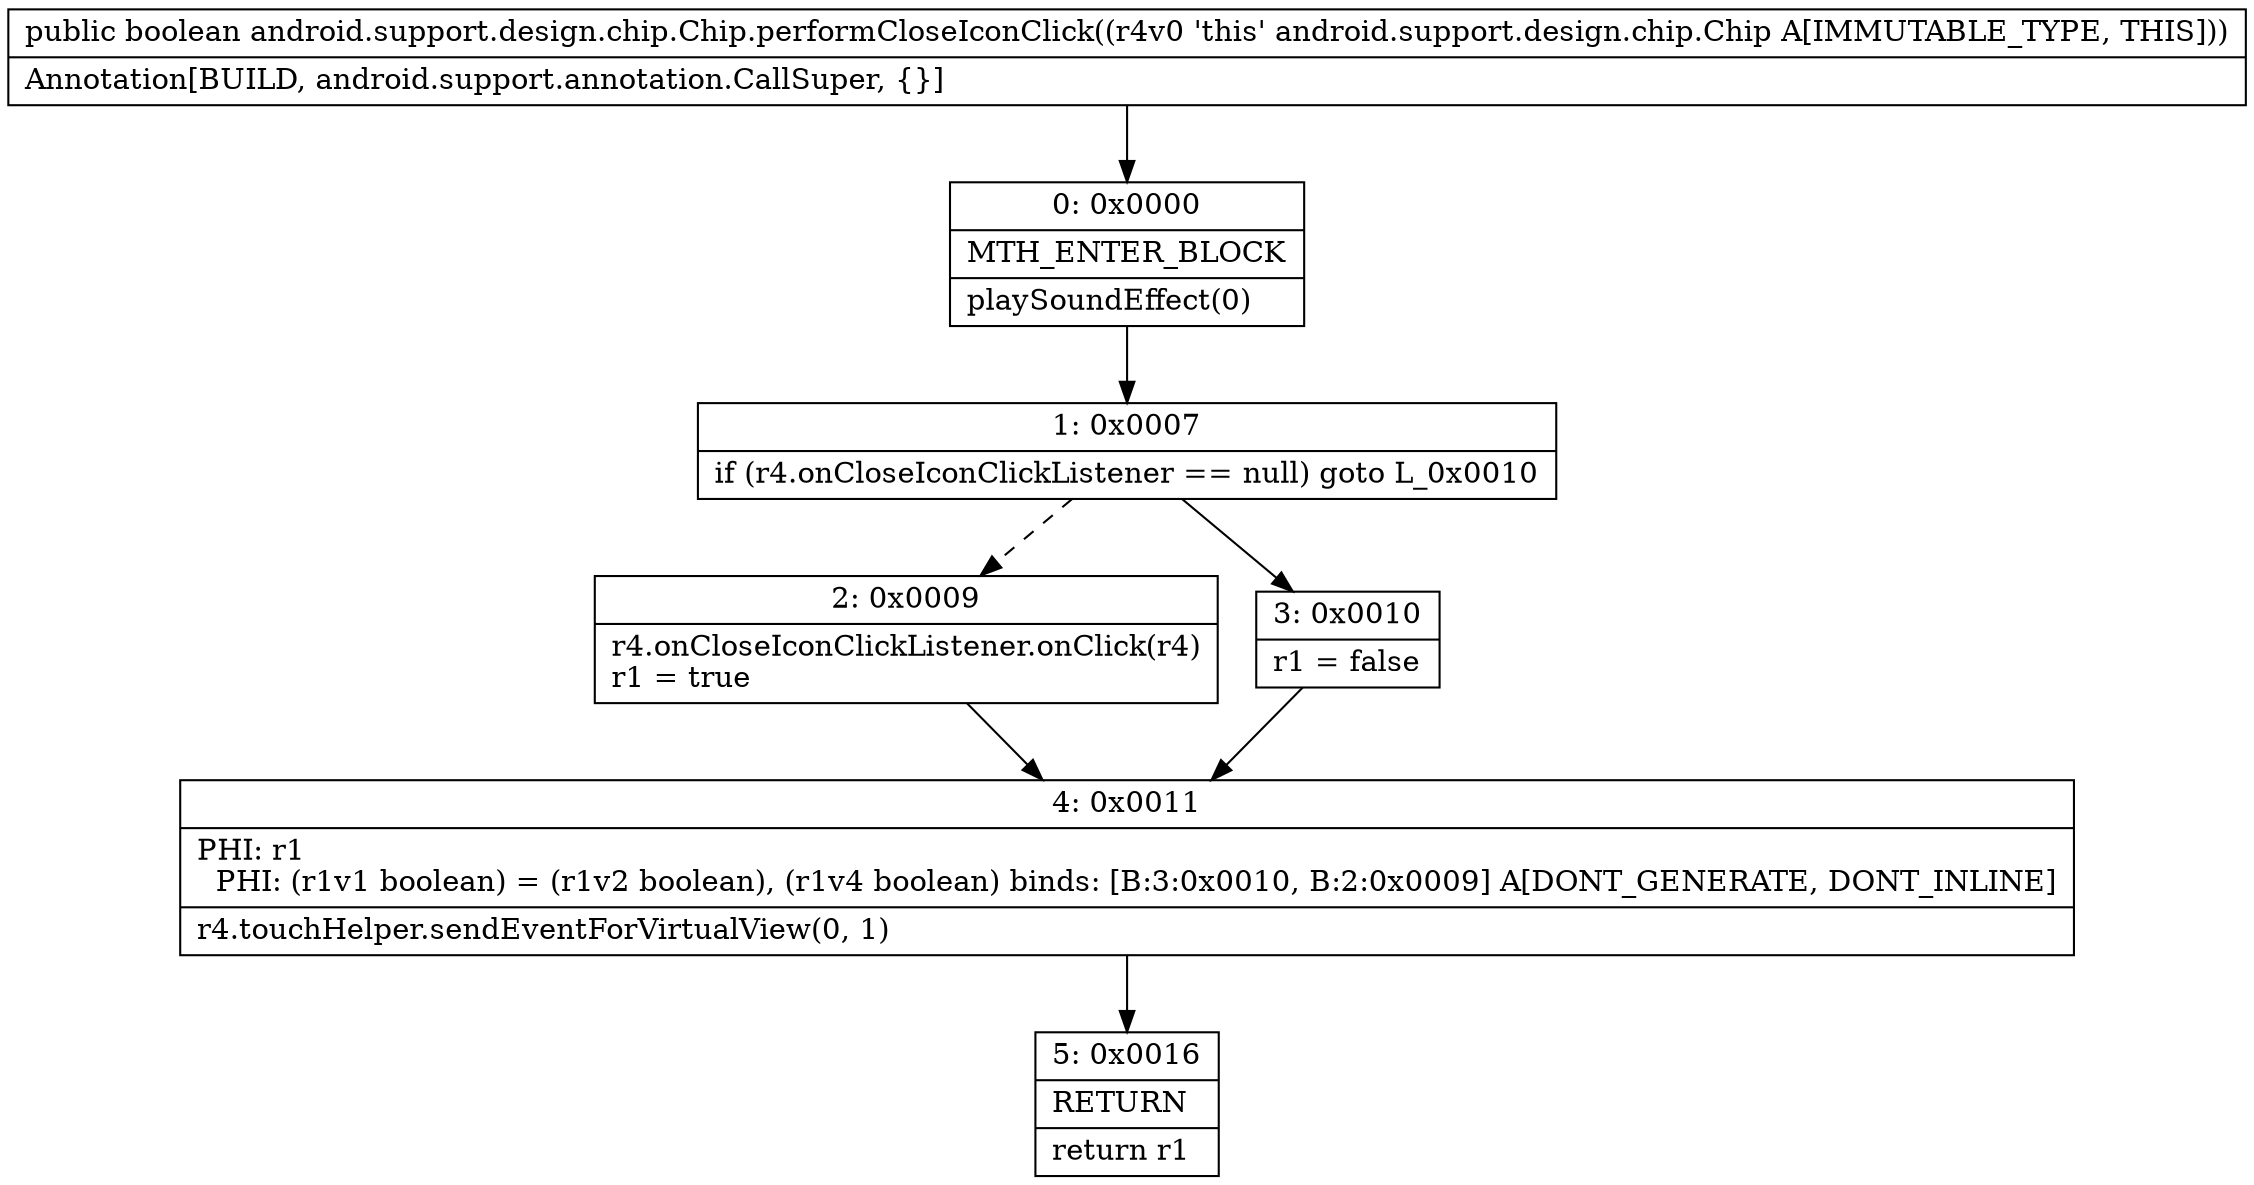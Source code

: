 digraph "CFG forandroid.support.design.chip.Chip.performCloseIconClick()Z" {
Node_0 [shape=record,label="{0\:\ 0x0000|MTH_ENTER_BLOCK\l|playSoundEffect(0)\l}"];
Node_1 [shape=record,label="{1\:\ 0x0007|if (r4.onCloseIconClickListener == null) goto L_0x0010\l}"];
Node_2 [shape=record,label="{2\:\ 0x0009|r4.onCloseIconClickListener.onClick(r4)\lr1 = true\l}"];
Node_3 [shape=record,label="{3\:\ 0x0010|r1 = false\l}"];
Node_4 [shape=record,label="{4\:\ 0x0011|PHI: r1 \l  PHI: (r1v1 boolean) = (r1v2 boolean), (r1v4 boolean) binds: [B:3:0x0010, B:2:0x0009] A[DONT_GENERATE, DONT_INLINE]\l|r4.touchHelper.sendEventForVirtualView(0, 1)\l}"];
Node_5 [shape=record,label="{5\:\ 0x0016|RETURN\l|return r1\l}"];
MethodNode[shape=record,label="{public boolean android.support.design.chip.Chip.performCloseIconClick((r4v0 'this' android.support.design.chip.Chip A[IMMUTABLE_TYPE, THIS]))  | Annotation[BUILD, android.support.annotation.CallSuper, \{\}]\l}"];
MethodNode -> Node_0;
Node_0 -> Node_1;
Node_1 -> Node_2[style=dashed];
Node_1 -> Node_3;
Node_2 -> Node_4;
Node_3 -> Node_4;
Node_4 -> Node_5;
}

